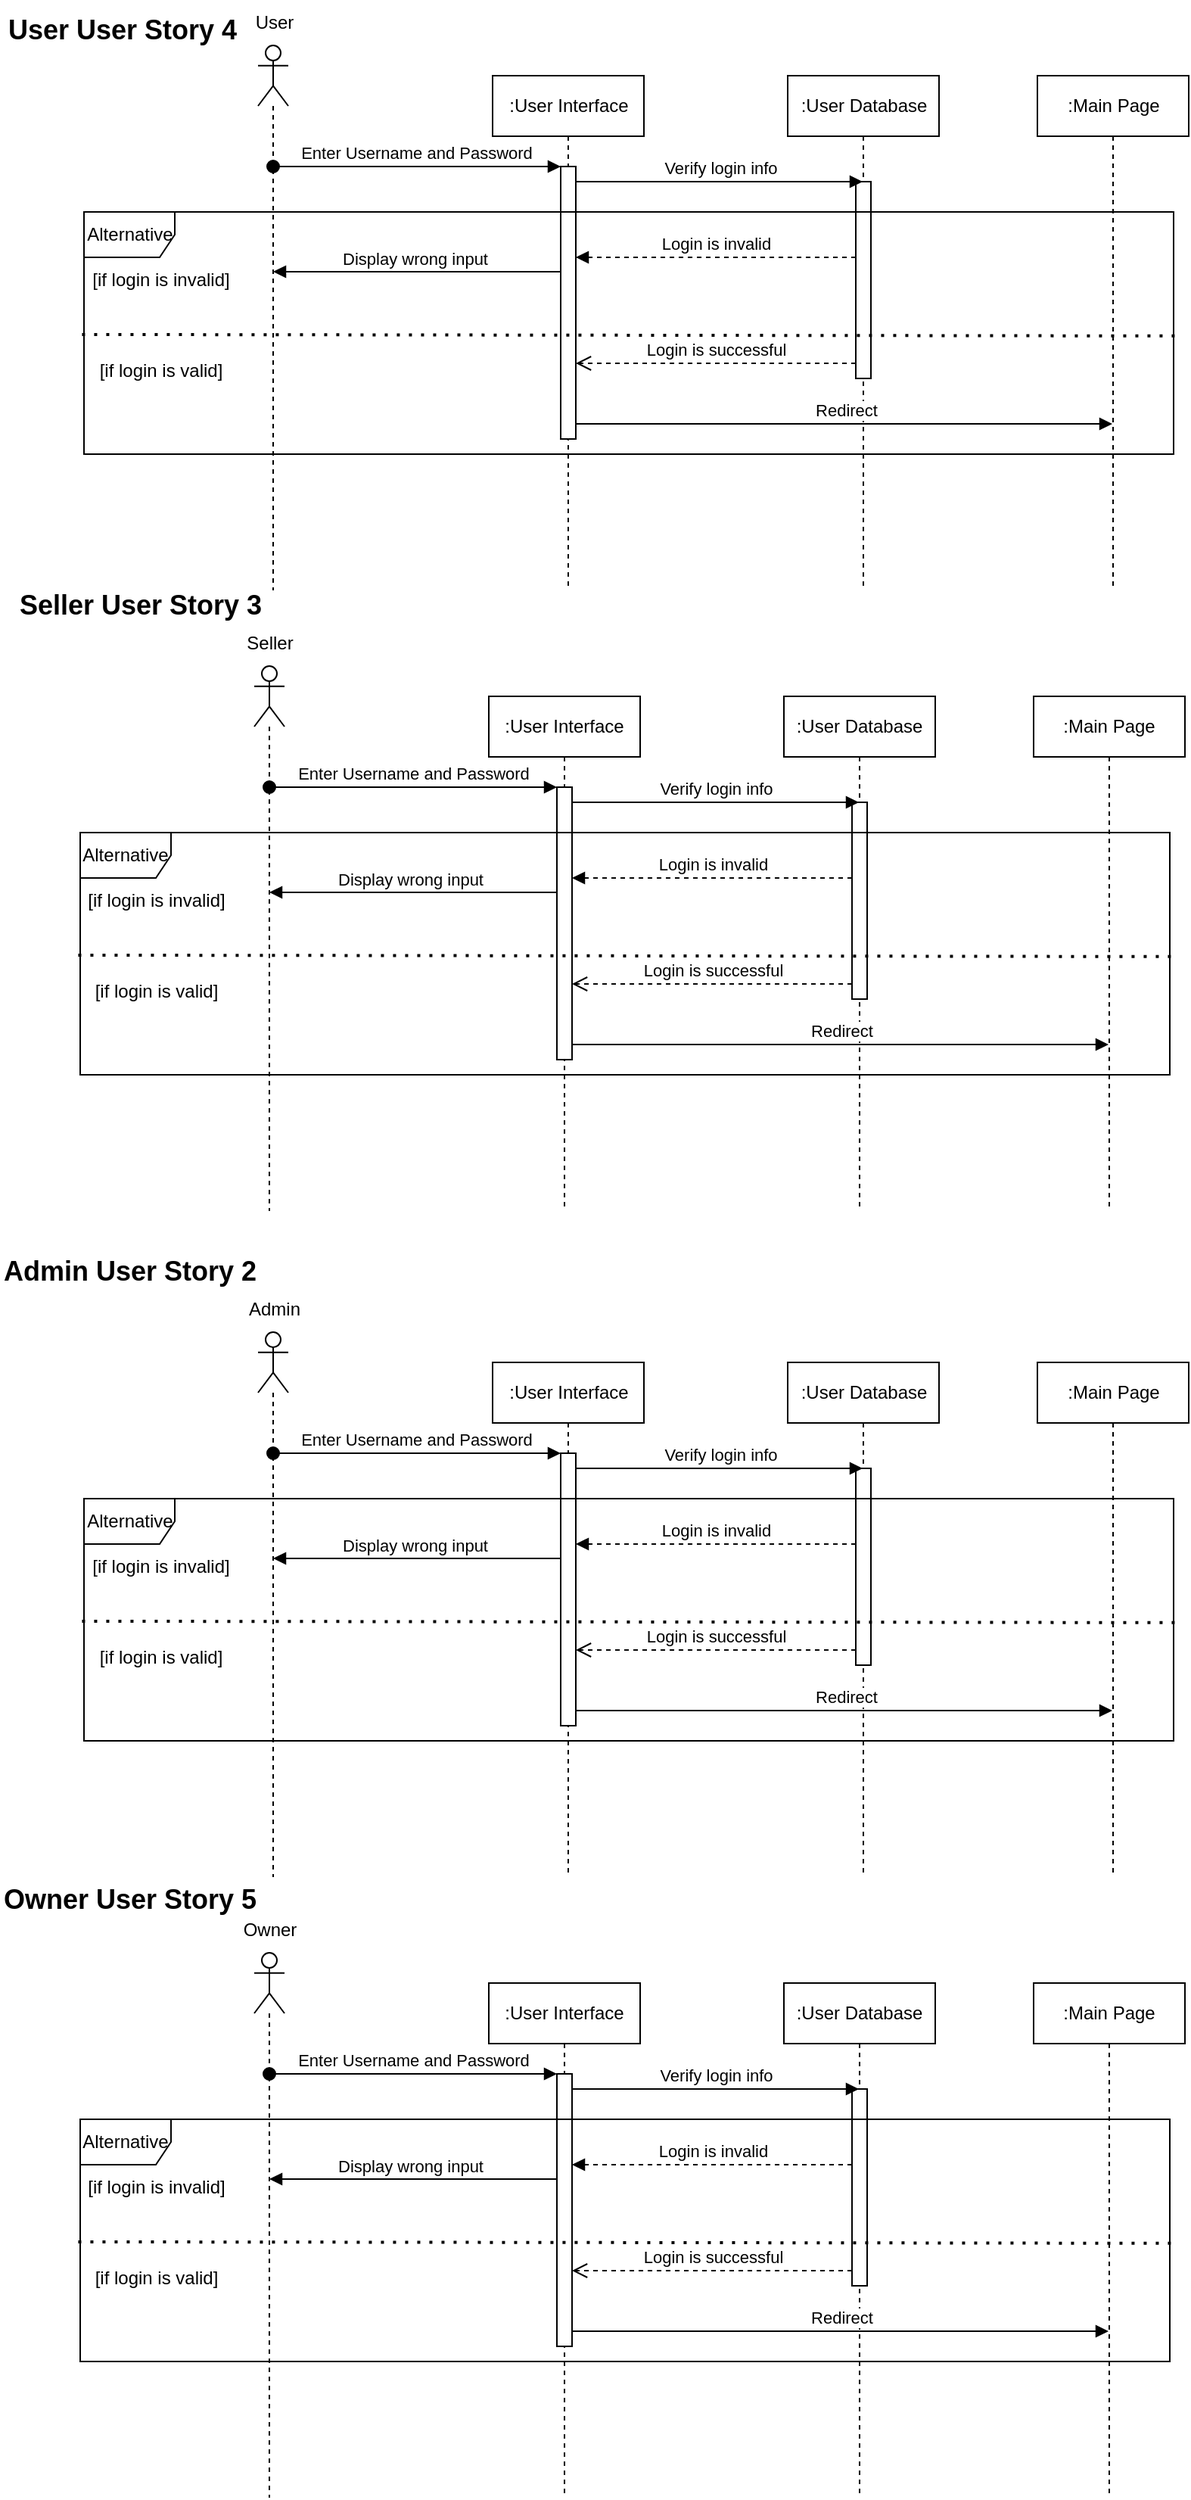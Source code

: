 <mxfile version="21.0.2" type="github">
  <diagram name="Page-1" id="2YBvvXClWsGukQMizWep">
    <mxGraphModel dx="1136" dy="652" grid="1" gridSize="10" guides="1" tooltips="1" connect="1" arrows="1" fold="1" page="1" pageScale="1" pageWidth="850" pageHeight="1100" math="0" shadow="0">
      <root>
        <mxCell id="0" />
        <mxCell id="1" parent="0" />
        <mxCell id="aM9ryv3xv72pqoxQDRHE-1" value=":User Interface" style="shape=umlLifeline;perimeter=lifelinePerimeter;whiteSpace=wrap;html=1;container=0;dropTarget=0;collapsible=0;recursiveResize=0;outlineConnect=0;portConstraint=eastwest;newEdgeStyle={&quot;edgeStyle&quot;:&quot;elbowEdgeStyle&quot;,&quot;elbow&quot;:&quot;vertical&quot;,&quot;curved&quot;:0,&quot;rounded&quot;:0};" parent="1" vertex="1">
          <mxGeometry x="327.5" y="60" width="100" height="340" as="geometry" />
        </mxCell>
        <mxCell id="aM9ryv3xv72pqoxQDRHE-2" value="" style="html=1;points=[];perimeter=orthogonalPerimeter;outlineConnect=0;targetShapes=umlLifeline;portConstraint=eastwest;newEdgeStyle={&quot;edgeStyle&quot;:&quot;elbowEdgeStyle&quot;,&quot;elbow&quot;:&quot;vertical&quot;,&quot;curved&quot;:0,&quot;rounded&quot;:0};" parent="aM9ryv3xv72pqoxQDRHE-1" vertex="1">
          <mxGeometry x="45" y="60" width="10" height="180" as="geometry" />
        </mxCell>
        <mxCell id="VvCsHCjQtZUlFlCIOVkj-2" value=":User Database" style="shape=umlLifeline;perimeter=lifelinePerimeter;whiteSpace=wrap;html=1;container=0;dropTarget=0;collapsible=0;recursiveResize=0;outlineConnect=0;portConstraint=eastwest;newEdgeStyle={&quot;edgeStyle&quot;:&quot;elbowEdgeStyle&quot;,&quot;elbow&quot;:&quot;vertical&quot;,&quot;curved&quot;:0,&quot;rounded&quot;:0};" parent="1" vertex="1">
          <mxGeometry x="522.5" y="60" width="100" height="340" as="geometry" />
        </mxCell>
        <mxCell id="VvCsHCjQtZUlFlCIOVkj-3" value="" style="html=1;points=[];perimeter=orthogonalPerimeter;outlineConnect=0;targetShapes=umlLifeline;portConstraint=eastwest;newEdgeStyle={&quot;edgeStyle&quot;:&quot;elbowEdgeStyle&quot;,&quot;elbow&quot;:&quot;vertical&quot;,&quot;curved&quot;:0,&quot;rounded&quot;:0};" parent="VvCsHCjQtZUlFlCIOVkj-2" vertex="1">
          <mxGeometry x="45" y="70" width="10" height="130" as="geometry" />
        </mxCell>
        <mxCell id="L-6nkBYMSGfRjQ7cj9Ye-2" value="" style="shape=umlLifeline;perimeter=lifelinePerimeter;whiteSpace=wrap;html=1;container=1;dropTarget=0;collapsible=0;recursiveResize=0;outlineConnect=0;portConstraint=eastwest;newEdgeStyle={&quot;edgeStyle&quot;:&quot;elbowEdgeStyle&quot;,&quot;elbow&quot;:&quot;vertical&quot;,&quot;curved&quot;:0,&quot;rounded&quot;:0};participant=umlActor;" parent="1" vertex="1">
          <mxGeometry x="172.5" y="40" width="20" height="360" as="geometry" />
        </mxCell>
        <mxCell id="aM9ryv3xv72pqoxQDRHE-3" value="Enter Username and Password" style="html=1;verticalAlign=bottom;startArrow=oval;endArrow=block;startSize=8;edgeStyle=elbowEdgeStyle;elbow=vertical;curved=0;rounded=0;" parent="1" source="L-6nkBYMSGfRjQ7cj9Ye-2" target="aM9ryv3xv72pqoxQDRHE-2" edge="1">
          <mxGeometry x="-0.003" relative="1" as="geometry">
            <mxPoint x="272.5" y="120" as="sourcePoint" />
            <Array as="points">
              <mxPoint x="317.5" y="120" />
              <mxPoint x="257.5" y="150" />
              <mxPoint x="277.5" y="190" />
            </Array>
            <mxPoint as="offset" />
          </mxGeometry>
        </mxCell>
        <mxCell id="L-6nkBYMSGfRjQ7cj9Ye-3" value="User" style="text;html=1;align=center;verticalAlign=middle;resizable=0;points=[];autosize=1;strokeColor=none;fillColor=none;" parent="1" vertex="1">
          <mxGeometry x="157.5" y="10" width="50" height="30" as="geometry" />
        </mxCell>
        <mxCell id="L-6nkBYMSGfRjQ7cj9Ye-6" value="Login is successful" style="html=1;verticalAlign=bottom;endArrow=open;dashed=1;endSize=8;edgeStyle=elbowEdgeStyle;elbow=vertical;curved=0;rounded=0;" parent="1" source="VvCsHCjQtZUlFlCIOVkj-3" target="aM9ryv3xv72pqoxQDRHE-2" edge="1">
          <mxGeometry relative="1" as="geometry">
            <mxPoint x="337.5" y="280" as="sourcePoint" />
            <mxPoint x="377.5" y="270" as="targetPoint" />
            <Array as="points">
              <mxPoint x="537.5" y="250" />
              <mxPoint x="447.5" y="250" />
              <mxPoint x="457.5" y="240" />
              <mxPoint x="547.5" y="290" />
              <mxPoint x="427.5" y="270" />
              <mxPoint x="417.5" y="340" />
              <mxPoint x="507.5" y="270" />
              <mxPoint x="477.5" y="290" />
              <mxPoint x="337.5" y="280" />
              <mxPoint x="287.5" y="310" />
              <mxPoint x="247.5" y="230" />
            </Array>
          </mxGeometry>
        </mxCell>
        <mxCell id="L-6nkBYMSGfRjQ7cj9Ye-7" value="Verify login info" style="html=1;verticalAlign=bottom;endArrow=block;edgeStyle=elbowEdgeStyle;elbow=vertical;curved=0;rounded=0;" parent="1" target="VvCsHCjQtZUlFlCIOVkj-2" edge="1">
          <mxGeometry x="0.003" width="80" relative="1" as="geometry">
            <mxPoint x="382.5" y="130" as="sourcePoint" />
            <mxPoint x="747.5" y="160" as="targetPoint" />
            <Array as="points">
              <mxPoint x="457.5" y="130" />
              <mxPoint x="747.5" y="160" />
            </Array>
            <mxPoint as="offset" />
          </mxGeometry>
        </mxCell>
        <mxCell id="emsn3oV2bZySs_xIc8M6-3" value="Login is invalid" style="html=1;verticalAlign=bottom;endArrow=block;edgeStyle=elbowEdgeStyle;elbow=vertical;curved=0;rounded=0;dashed=1;" parent="1" source="VvCsHCjQtZUlFlCIOVkj-3" target="aM9ryv3xv72pqoxQDRHE-2" edge="1">
          <mxGeometry relative="1" as="geometry">
            <mxPoint x="752.5" y="160" as="sourcePoint" />
            <Array as="points">
              <mxPoint x="517.5" y="180" />
              <mxPoint x="497.5" y="210" />
              <mxPoint x="522.5" y="160" />
            </Array>
            <mxPoint x="377.5" y="180" as="targetPoint" />
          </mxGeometry>
        </mxCell>
        <mxCell id="emsn3oV2bZySs_xIc8M6-4" value="Display wrong input" style="html=1;verticalAlign=bottom;endArrow=block;edgeStyle=elbowEdgeStyle;elbow=vertical;curved=0;rounded=0;" parent="1" source="aM9ryv3xv72pqoxQDRHE-2" target="L-6nkBYMSGfRjQ7cj9Ye-2" edge="1">
          <mxGeometry x="0.023" relative="1" as="geometry">
            <mxPoint x="317.5" y="190" as="sourcePoint" />
            <Array as="points">
              <mxPoint x="327.5" y="189.5" />
              <mxPoint x="307.5" y="219.5" />
              <mxPoint x="332.5" y="169.5" />
            </Array>
            <mxPoint x="182.5" y="190" as="targetPoint" />
            <mxPoint as="offset" />
          </mxGeometry>
        </mxCell>
        <mxCell id="emsn3oV2bZySs_xIc8M6-9" value=":Main Page" style="shape=umlLifeline;perimeter=lifelinePerimeter;whiteSpace=wrap;html=1;container=0;dropTarget=0;collapsible=0;recursiveResize=0;outlineConnect=0;portConstraint=eastwest;newEdgeStyle={&quot;edgeStyle&quot;:&quot;elbowEdgeStyle&quot;,&quot;elbow&quot;:&quot;vertical&quot;,&quot;curved&quot;:0,&quot;rounded&quot;:0};" parent="1" vertex="1">
          <mxGeometry x="687.5" y="60" width="100" height="340" as="geometry" />
        </mxCell>
        <mxCell id="emsn3oV2bZySs_xIc8M6-11" value="Redirect" style="html=1;verticalAlign=bottom;endArrow=block;edgeStyle=elbowEdgeStyle;elbow=vertical;curved=0;rounded=0;" parent="1" source="aM9ryv3xv72pqoxQDRHE-2" target="emsn3oV2bZySs_xIc8M6-9" edge="1">
          <mxGeometry x="0.003" width="80" relative="1" as="geometry">
            <mxPoint x="397.5" y="340" as="sourcePoint" />
            <mxPoint x="597.5" y="330" as="targetPoint" />
            <Array as="points">
              <mxPoint x="637.5" y="290" />
              <mxPoint x="587.5" y="280" />
              <mxPoint x="637.5" y="340" />
              <mxPoint x="487.5" y="360" />
              <mxPoint x="437.5" y="330" />
              <mxPoint x="482.5" y="330" />
              <mxPoint x="772.5" y="360" />
            </Array>
            <mxPoint as="offset" />
          </mxGeometry>
        </mxCell>
        <mxCell id="xOqMuKu1VOGz50hnksUi-1" value="Alternative" style="shape=umlFrame;whiteSpace=wrap;html=1;pointerEvents=0;" parent="1" vertex="1">
          <mxGeometry x="57.5" y="150" width="720" height="160" as="geometry" />
        </mxCell>
        <mxCell id="xOqMuKu1VOGz50hnksUi-4" value="[if login is invalid]" style="text;html=1;align=center;verticalAlign=middle;resizable=0;points=[];autosize=1;strokeColor=none;fillColor=none;" parent="1" vertex="1">
          <mxGeometry x="52.5" y="180" width="110" height="30" as="geometry" />
        </mxCell>
        <mxCell id="xOqMuKu1VOGz50hnksUi-6" value="" style="endArrow=none;dashed=1;html=1;dashPattern=1 3;strokeWidth=2;rounded=0;entryX=-0.002;entryY=0.506;entryDx=0;entryDy=0;entryPerimeter=0;exitX=1.001;exitY=0.512;exitDx=0;exitDy=0;exitPerimeter=0;" parent="1" source="xOqMuKu1VOGz50hnksUi-1" target="xOqMuKu1VOGz50hnksUi-1" edge="1">
          <mxGeometry width="50" height="50" relative="1" as="geometry">
            <mxPoint x="527.5" y="310" as="sourcePoint" />
            <mxPoint x="577.5" y="260" as="targetPoint" />
            <Array as="points" />
          </mxGeometry>
        </mxCell>
        <mxCell id="xOqMuKu1VOGz50hnksUi-9" value="[if login is valid]" style="text;html=1;align=center;verticalAlign=middle;resizable=0;points=[];autosize=1;strokeColor=none;fillColor=none;" parent="1" vertex="1">
          <mxGeometry x="57.5" y="240" width="100" height="30" as="geometry" />
        </mxCell>
        <mxCell id="xOqMuKu1VOGz50hnksUi-10" value=":User Interface" style="shape=umlLifeline;perimeter=lifelinePerimeter;whiteSpace=wrap;html=1;container=0;dropTarget=0;collapsible=0;recursiveResize=0;outlineConnect=0;portConstraint=eastwest;newEdgeStyle={&quot;edgeStyle&quot;:&quot;elbowEdgeStyle&quot;,&quot;elbow&quot;:&quot;vertical&quot;,&quot;curved&quot;:0,&quot;rounded&quot;:0};" parent="1" vertex="1">
          <mxGeometry x="325" y="470" width="100" height="340" as="geometry" />
        </mxCell>
        <mxCell id="xOqMuKu1VOGz50hnksUi-11" value="" style="html=1;points=[];perimeter=orthogonalPerimeter;outlineConnect=0;targetShapes=umlLifeline;portConstraint=eastwest;newEdgeStyle={&quot;edgeStyle&quot;:&quot;elbowEdgeStyle&quot;,&quot;elbow&quot;:&quot;vertical&quot;,&quot;curved&quot;:0,&quot;rounded&quot;:0};" parent="xOqMuKu1VOGz50hnksUi-10" vertex="1">
          <mxGeometry x="45" y="60" width="10" height="180" as="geometry" />
        </mxCell>
        <mxCell id="xOqMuKu1VOGz50hnksUi-12" value=":User Database" style="shape=umlLifeline;perimeter=lifelinePerimeter;whiteSpace=wrap;html=1;container=0;dropTarget=0;collapsible=0;recursiveResize=0;outlineConnect=0;portConstraint=eastwest;newEdgeStyle={&quot;edgeStyle&quot;:&quot;elbowEdgeStyle&quot;,&quot;elbow&quot;:&quot;vertical&quot;,&quot;curved&quot;:0,&quot;rounded&quot;:0};" parent="1" vertex="1">
          <mxGeometry x="520" y="470" width="100" height="340" as="geometry" />
        </mxCell>
        <mxCell id="xOqMuKu1VOGz50hnksUi-13" value="" style="html=1;points=[];perimeter=orthogonalPerimeter;outlineConnect=0;targetShapes=umlLifeline;portConstraint=eastwest;newEdgeStyle={&quot;edgeStyle&quot;:&quot;elbowEdgeStyle&quot;,&quot;elbow&quot;:&quot;vertical&quot;,&quot;curved&quot;:0,&quot;rounded&quot;:0};" parent="xOqMuKu1VOGz50hnksUi-12" vertex="1">
          <mxGeometry x="45" y="70" width="10" height="130" as="geometry" />
        </mxCell>
        <mxCell id="xOqMuKu1VOGz50hnksUi-14" value="" style="shape=umlLifeline;perimeter=lifelinePerimeter;whiteSpace=wrap;html=1;container=1;dropTarget=0;collapsible=0;recursiveResize=0;outlineConnect=0;portConstraint=eastwest;newEdgeStyle={&quot;edgeStyle&quot;:&quot;elbowEdgeStyle&quot;,&quot;elbow&quot;:&quot;vertical&quot;,&quot;curved&quot;:0,&quot;rounded&quot;:0};participant=umlActor;" parent="1" vertex="1">
          <mxGeometry x="170" y="450" width="20" height="360" as="geometry" />
        </mxCell>
        <mxCell id="xOqMuKu1VOGz50hnksUi-15" value="Enter Username and Password" style="html=1;verticalAlign=bottom;startArrow=oval;endArrow=block;startSize=8;edgeStyle=elbowEdgeStyle;elbow=vertical;curved=0;rounded=0;" parent="1" source="xOqMuKu1VOGz50hnksUi-14" target="xOqMuKu1VOGz50hnksUi-11" edge="1">
          <mxGeometry x="-0.003" relative="1" as="geometry">
            <mxPoint x="270" y="530" as="sourcePoint" />
            <Array as="points">
              <mxPoint x="315" y="530" />
              <mxPoint x="255" y="560" />
              <mxPoint x="275" y="600" />
            </Array>
            <mxPoint as="offset" />
          </mxGeometry>
        </mxCell>
        <mxCell id="xOqMuKu1VOGz50hnksUi-16" value="Seller" style="text;html=1;align=center;verticalAlign=middle;resizable=0;points=[];autosize=1;strokeColor=none;fillColor=none;" parent="1" vertex="1">
          <mxGeometry x="155" y="420" width="50" height="30" as="geometry" />
        </mxCell>
        <mxCell id="xOqMuKu1VOGz50hnksUi-17" value="Login is successful" style="html=1;verticalAlign=bottom;endArrow=open;dashed=1;endSize=8;edgeStyle=elbowEdgeStyle;elbow=vertical;curved=0;rounded=0;" parent="1" source="xOqMuKu1VOGz50hnksUi-13" target="xOqMuKu1VOGz50hnksUi-11" edge="1">
          <mxGeometry relative="1" as="geometry">
            <mxPoint x="335" y="690" as="sourcePoint" />
            <mxPoint x="375" y="680" as="targetPoint" />
            <Array as="points">
              <mxPoint x="535" y="660" />
              <mxPoint x="445" y="660" />
              <mxPoint x="455" y="650" />
              <mxPoint x="545" y="700" />
              <mxPoint x="425" y="680" />
              <mxPoint x="415" y="750" />
              <mxPoint x="505" y="680" />
              <mxPoint x="475" y="700" />
              <mxPoint x="335" y="690" />
              <mxPoint x="285" y="720" />
              <mxPoint x="245" y="640" />
            </Array>
          </mxGeometry>
        </mxCell>
        <mxCell id="xOqMuKu1VOGz50hnksUi-18" value="Verify login info" style="html=1;verticalAlign=bottom;endArrow=block;edgeStyle=elbowEdgeStyle;elbow=vertical;curved=0;rounded=0;" parent="1" target="xOqMuKu1VOGz50hnksUi-12" edge="1">
          <mxGeometry x="0.003" width="80" relative="1" as="geometry">
            <mxPoint x="380" y="540" as="sourcePoint" />
            <mxPoint x="745" y="570" as="targetPoint" />
            <Array as="points">
              <mxPoint x="455" y="540" />
              <mxPoint x="745" y="570" />
            </Array>
            <mxPoint as="offset" />
          </mxGeometry>
        </mxCell>
        <mxCell id="xOqMuKu1VOGz50hnksUi-19" value="Login is invalid" style="html=1;verticalAlign=bottom;endArrow=block;edgeStyle=elbowEdgeStyle;elbow=vertical;curved=0;rounded=0;dashed=1;" parent="1" source="xOqMuKu1VOGz50hnksUi-13" target="xOqMuKu1VOGz50hnksUi-11" edge="1">
          <mxGeometry relative="1" as="geometry">
            <mxPoint x="750" y="570" as="sourcePoint" />
            <Array as="points">
              <mxPoint x="515" y="590" />
              <mxPoint x="495" y="620" />
              <mxPoint x="520" y="570" />
            </Array>
            <mxPoint x="375" y="590" as="targetPoint" />
          </mxGeometry>
        </mxCell>
        <mxCell id="xOqMuKu1VOGz50hnksUi-20" value="Display wrong input" style="html=1;verticalAlign=bottom;endArrow=block;edgeStyle=elbowEdgeStyle;elbow=vertical;curved=0;rounded=0;" parent="1" source="xOqMuKu1VOGz50hnksUi-11" target="xOqMuKu1VOGz50hnksUi-14" edge="1">
          <mxGeometry x="0.023" relative="1" as="geometry">
            <mxPoint x="315" y="600" as="sourcePoint" />
            <Array as="points">
              <mxPoint x="325" y="599.5" />
              <mxPoint x="305" y="629.5" />
              <mxPoint x="330" y="579.5" />
            </Array>
            <mxPoint x="180" y="600" as="targetPoint" />
            <mxPoint as="offset" />
          </mxGeometry>
        </mxCell>
        <mxCell id="xOqMuKu1VOGz50hnksUi-21" value=":Main Page" style="shape=umlLifeline;perimeter=lifelinePerimeter;whiteSpace=wrap;html=1;container=0;dropTarget=0;collapsible=0;recursiveResize=0;outlineConnect=0;portConstraint=eastwest;newEdgeStyle={&quot;edgeStyle&quot;:&quot;elbowEdgeStyle&quot;,&quot;elbow&quot;:&quot;vertical&quot;,&quot;curved&quot;:0,&quot;rounded&quot;:0};" parent="1" vertex="1">
          <mxGeometry x="685" y="470" width="100" height="340" as="geometry" />
        </mxCell>
        <mxCell id="xOqMuKu1VOGz50hnksUi-22" value="Redirect" style="html=1;verticalAlign=bottom;endArrow=block;edgeStyle=elbowEdgeStyle;elbow=vertical;curved=0;rounded=0;" parent="1" source="xOqMuKu1VOGz50hnksUi-11" target="xOqMuKu1VOGz50hnksUi-21" edge="1">
          <mxGeometry x="0.003" width="80" relative="1" as="geometry">
            <mxPoint x="395" y="750" as="sourcePoint" />
            <mxPoint x="595" y="740" as="targetPoint" />
            <Array as="points">
              <mxPoint x="635" y="700" />
              <mxPoint x="585" y="690" />
              <mxPoint x="635" y="750" />
              <mxPoint x="485" y="770" />
              <mxPoint x="435" y="740" />
              <mxPoint x="480" y="740" />
              <mxPoint x="770" y="770" />
            </Array>
            <mxPoint as="offset" />
          </mxGeometry>
        </mxCell>
        <mxCell id="xOqMuKu1VOGz50hnksUi-23" value="Alternative" style="shape=umlFrame;whiteSpace=wrap;html=1;pointerEvents=0;" parent="1" vertex="1">
          <mxGeometry x="55" y="560" width="720" height="160" as="geometry" />
        </mxCell>
        <mxCell id="xOqMuKu1VOGz50hnksUi-24" value="[if login is invalid]" style="text;html=1;align=center;verticalAlign=middle;resizable=0;points=[];autosize=1;strokeColor=none;fillColor=none;" parent="1" vertex="1">
          <mxGeometry x="50" y="590" width="110" height="30" as="geometry" />
        </mxCell>
        <mxCell id="xOqMuKu1VOGz50hnksUi-25" value="" style="endArrow=none;dashed=1;html=1;dashPattern=1 3;strokeWidth=2;rounded=0;entryX=-0.002;entryY=0.506;entryDx=0;entryDy=0;entryPerimeter=0;exitX=1.001;exitY=0.512;exitDx=0;exitDy=0;exitPerimeter=0;" parent="1" source="xOqMuKu1VOGz50hnksUi-23" target="xOqMuKu1VOGz50hnksUi-23" edge="1">
          <mxGeometry width="50" height="50" relative="1" as="geometry">
            <mxPoint x="525" y="720" as="sourcePoint" />
            <mxPoint x="575" y="670" as="targetPoint" />
            <Array as="points" />
          </mxGeometry>
        </mxCell>
        <mxCell id="xOqMuKu1VOGz50hnksUi-26" value="[if login is valid]" style="text;html=1;align=center;verticalAlign=middle;resizable=0;points=[];autosize=1;strokeColor=none;fillColor=none;" parent="1" vertex="1">
          <mxGeometry x="55" y="650" width="100" height="30" as="geometry" />
        </mxCell>
        <mxCell id="xOqMuKu1VOGz50hnksUi-44" value=":User Interface" style="shape=umlLifeline;perimeter=lifelinePerimeter;whiteSpace=wrap;html=1;container=0;dropTarget=0;collapsible=0;recursiveResize=0;outlineConnect=0;portConstraint=eastwest;newEdgeStyle={&quot;edgeStyle&quot;:&quot;elbowEdgeStyle&quot;,&quot;elbow&quot;:&quot;vertical&quot;,&quot;curved&quot;:0,&quot;rounded&quot;:0};" parent="1" vertex="1">
          <mxGeometry x="327.5" y="910" width="100" height="340" as="geometry" />
        </mxCell>
        <mxCell id="xOqMuKu1VOGz50hnksUi-45" value="" style="html=1;points=[];perimeter=orthogonalPerimeter;outlineConnect=0;targetShapes=umlLifeline;portConstraint=eastwest;newEdgeStyle={&quot;edgeStyle&quot;:&quot;elbowEdgeStyle&quot;,&quot;elbow&quot;:&quot;vertical&quot;,&quot;curved&quot;:0,&quot;rounded&quot;:0};" parent="xOqMuKu1VOGz50hnksUi-44" vertex="1">
          <mxGeometry x="45" y="60" width="10" height="180" as="geometry" />
        </mxCell>
        <mxCell id="xOqMuKu1VOGz50hnksUi-46" value=":User Database" style="shape=umlLifeline;perimeter=lifelinePerimeter;whiteSpace=wrap;html=1;container=0;dropTarget=0;collapsible=0;recursiveResize=0;outlineConnect=0;portConstraint=eastwest;newEdgeStyle={&quot;edgeStyle&quot;:&quot;elbowEdgeStyle&quot;,&quot;elbow&quot;:&quot;vertical&quot;,&quot;curved&quot;:0,&quot;rounded&quot;:0};" parent="1" vertex="1">
          <mxGeometry x="522.5" y="910" width="100" height="340" as="geometry" />
        </mxCell>
        <mxCell id="xOqMuKu1VOGz50hnksUi-47" value="" style="html=1;points=[];perimeter=orthogonalPerimeter;outlineConnect=0;targetShapes=umlLifeline;portConstraint=eastwest;newEdgeStyle={&quot;edgeStyle&quot;:&quot;elbowEdgeStyle&quot;,&quot;elbow&quot;:&quot;vertical&quot;,&quot;curved&quot;:0,&quot;rounded&quot;:0};" parent="xOqMuKu1VOGz50hnksUi-46" vertex="1">
          <mxGeometry x="45" y="70" width="10" height="130" as="geometry" />
        </mxCell>
        <mxCell id="xOqMuKu1VOGz50hnksUi-48" value="" style="shape=umlLifeline;perimeter=lifelinePerimeter;whiteSpace=wrap;html=1;container=1;dropTarget=0;collapsible=0;recursiveResize=0;outlineConnect=0;portConstraint=eastwest;newEdgeStyle={&quot;edgeStyle&quot;:&quot;elbowEdgeStyle&quot;,&quot;elbow&quot;:&quot;vertical&quot;,&quot;curved&quot;:0,&quot;rounded&quot;:0};participant=umlActor;" parent="1" vertex="1">
          <mxGeometry x="172.5" y="890" width="20" height="360" as="geometry" />
        </mxCell>
        <mxCell id="xOqMuKu1VOGz50hnksUi-49" value="Enter Username and Password" style="html=1;verticalAlign=bottom;startArrow=oval;endArrow=block;startSize=8;edgeStyle=elbowEdgeStyle;elbow=vertical;curved=0;rounded=0;" parent="1" source="xOqMuKu1VOGz50hnksUi-48" target="xOqMuKu1VOGz50hnksUi-45" edge="1">
          <mxGeometry x="-0.003" relative="1" as="geometry">
            <mxPoint x="272.5" y="970" as="sourcePoint" />
            <Array as="points">
              <mxPoint x="317.5" y="970" />
              <mxPoint x="257.5" y="1000" />
              <mxPoint x="277.5" y="1040" />
            </Array>
            <mxPoint as="offset" />
          </mxGeometry>
        </mxCell>
        <mxCell id="xOqMuKu1VOGz50hnksUi-50" value="Admin" style="text;html=1;align=center;verticalAlign=middle;resizable=0;points=[];autosize=1;strokeColor=none;fillColor=none;" parent="1" vertex="1">
          <mxGeometry x="152.5" y="860" width="60" height="30" as="geometry" />
        </mxCell>
        <mxCell id="xOqMuKu1VOGz50hnksUi-51" value="Login is successful" style="html=1;verticalAlign=bottom;endArrow=open;dashed=1;endSize=8;edgeStyle=elbowEdgeStyle;elbow=vertical;curved=0;rounded=0;" parent="1" source="xOqMuKu1VOGz50hnksUi-47" target="xOqMuKu1VOGz50hnksUi-45" edge="1">
          <mxGeometry relative="1" as="geometry">
            <mxPoint x="337.5" y="1130" as="sourcePoint" />
            <mxPoint x="377.5" y="1120" as="targetPoint" />
            <Array as="points">
              <mxPoint x="537.5" y="1100" />
              <mxPoint x="447.5" y="1100" />
              <mxPoint x="457.5" y="1090" />
              <mxPoint x="547.5" y="1140" />
              <mxPoint x="427.5" y="1120" />
              <mxPoint x="417.5" y="1190" />
              <mxPoint x="507.5" y="1120" />
              <mxPoint x="477.5" y="1140" />
              <mxPoint x="337.5" y="1130" />
              <mxPoint x="287.5" y="1160" />
              <mxPoint x="247.5" y="1080" />
            </Array>
          </mxGeometry>
        </mxCell>
        <mxCell id="xOqMuKu1VOGz50hnksUi-52" value="Verify login info" style="html=1;verticalAlign=bottom;endArrow=block;edgeStyle=elbowEdgeStyle;elbow=vertical;curved=0;rounded=0;" parent="1" target="xOqMuKu1VOGz50hnksUi-46" edge="1">
          <mxGeometry x="0.003" width="80" relative="1" as="geometry">
            <mxPoint x="382.5" y="980" as="sourcePoint" />
            <mxPoint x="747.5" y="1010" as="targetPoint" />
            <Array as="points">
              <mxPoint x="457.5" y="980" />
              <mxPoint x="747.5" y="1010" />
            </Array>
            <mxPoint as="offset" />
          </mxGeometry>
        </mxCell>
        <mxCell id="xOqMuKu1VOGz50hnksUi-53" value="Login is invalid" style="html=1;verticalAlign=bottom;endArrow=block;edgeStyle=elbowEdgeStyle;elbow=vertical;curved=0;rounded=0;dashed=1;" parent="1" source="xOqMuKu1VOGz50hnksUi-47" target="xOqMuKu1VOGz50hnksUi-45" edge="1">
          <mxGeometry relative="1" as="geometry">
            <mxPoint x="752.5" y="1010" as="sourcePoint" />
            <Array as="points">
              <mxPoint x="517.5" y="1030" />
              <mxPoint x="497.5" y="1060" />
              <mxPoint x="522.5" y="1010" />
            </Array>
            <mxPoint x="377.5" y="1030" as="targetPoint" />
          </mxGeometry>
        </mxCell>
        <mxCell id="xOqMuKu1VOGz50hnksUi-54" value="Display wrong input" style="html=1;verticalAlign=bottom;endArrow=block;edgeStyle=elbowEdgeStyle;elbow=vertical;curved=0;rounded=0;" parent="1" source="xOqMuKu1VOGz50hnksUi-45" target="xOqMuKu1VOGz50hnksUi-48" edge="1">
          <mxGeometry x="0.023" relative="1" as="geometry">
            <mxPoint x="317.5" y="1040" as="sourcePoint" />
            <Array as="points">
              <mxPoint x="327.5" y="1039.5" />
              <mxPoint x="307.5" y="1069.5" />
              <mxPoint x="332.5" y="1019.5" />
            </Array>
            <mxPoint x="182.5" y="1040" as="targetPoint" />
            <mxPoint as="offset" />
          </mxGeometry>
        </mxCell>
        <mxCell id="xOqMuKu1VOGz50hnksUi-55" value=":Main Page" style="shape=umlLifeline;perimeter=lifelinePerimeter;whiteSpace=wrap;html=1;container=0;dropTarget=0;collapsible=0;recursiveResize=0;outlineConnect=0;portConstraint=eastwest;newEdgeStyle={&quot;edgeStyle&quot;:&quot;elbowEdgeStyle&quot;,&quot;elbow&quot;:&quot;vertical&quot;,&quot;curved&quot;:0,&quot;rounded&quot;:0};" parent="1" vertex="1">
          <mxGeometry x="687.5" y="910" width="100" height="340" as="geometry" />
        </mxCell>
        <mxCell id="xOqMuKu1VOGz50hnksUi-56" value="Redirect" style="html=1;verticalAlign=bottom;endArrow=block;edgeStyle=elbowEdgeStyle;elbow=vertical;curved=0;rounded=0;" parent="1" source="xOqMuKu1VOGz50hnksUi-45" target="xOqMuKu1VOGz50hnksUi-55" edge="1">
          <mxGeometry x="0.003" width="80" relative="1" as="geometry">
            <mxPoint x="397.5" y="1190" as="sourcePoint" />
            <mxPoint x="597.5" y="1180" as="targetPoint" />
            <Array as="points">
              <mxPoint x="637.5" y="1140" />
              <mxPoint x="587.5" y="1130" />
              <mxPoint x="637.5" y="1190" />
              <mxPoint x="487.5" y="1210" />
              <mxPoint x="437.5" y="1180" />
              <mxPoint x="482.5" y="1180" />
              <mxPoint x="772.5" y="1210" />
            </Array>
            <mxPoint as="offset" />
          </mxGeometry>
        </mxCell>
        <mxCell id="xOqMuKu1VOGz50hnksUi-57" value="Alternative" style="shape=umlFrame;whiteSpace=wrap;html=1;pointerEvents=0;" parent="1" vertex="1">
          <mxGeometry x="57.5" y="1000" width="720" height="160" as="geometry" />
        </mxCell>
        <mxCell id="xOqMuKu1VOGz50hnksUi-58" value="[if login is invalid]" style="text;html=1;align=center;verticalAlign=middle;resizable=0;points=[];autosize=1;strokeColor=none;fillColor=none;" parent="1" vertex="1">
          <mxGeometry x="52.5" y="1030" width="110" height="30" as="geometry" />
        </mxCell>
        <mxCell id="xOqMuKu1VOGz50hnksUi-59" value="" style="endArrow=none;dashed=1;html=1;dashPattern=1 3;strokeWidth=2;rounded=0;entryX=-0.002;entryY=0.506;entryDx=0;entryDy=0;entryPerimeter=0;exitX=1.001;exitY=0.512;exitDx=0;exitDy=0;exitPerimeter=0;" parent="1" source="xOqMuKu1VOGz50hnksUi-57" target="xOqMuKu1VOGz50hnksUi-57" edge="1">
          <mxGeometry width="50" height="50" relative="1" as="geometry">
            <mxPoint x="527.5" y="1160" as="sourcePoint" />
            <mxPoint x="577.5" y="1110" as="targetPoint" />
            <Array as="points" />
          </mxGeometry>
        </mxCell>
        <mxCell id="xOqMuKu1VOGz50hnksUi-60" value="[if login is valid]" style="text;html=1;align=center;verticalAlign=middle;resizable=0;points=[];autosize=1;strokeColor=none;fillColor=none;" parent="1" vertex="1">
          <mxGeometry x="57.5" y="1090" width="100" height="30" as="geometry" />
        </mxCell>
        <mxCell id="xOqMuKu1VOGz50hnksUi-61" value=":User Interface" style="shape=umlLifeline;perimeter=lifelinePerimeter;whiteSpace=wrap;html=1;container=0;dropTarget=0;collapsible=0;recursiveResize=0;outlineConnect=0;portConstraint=eastwest;newEdgeStyle={&quot;edgeStyle&quot;:&quot;elbowEdgeStyle&quot;,&quot;elbow&quot;:&quot;vertical&quot;,&quot;curved&quot;:0,&quot;rounded&quot;:0};" parent="1" vertex="1">
          <mxGeometry x="325" y="1320" width="100" height="340" as="geometry" />
        </mxCell>
        <mxCell id="xOqMuKu1VOGz50hnksUi-62" value="" style="html=1;points=[];perimeter=orthogonalPerimeter;outlineConnect=0;targetShapes=umlLifeline;portConstraint=eastwest;newEdgeStyle={&quot;edgeStyle&quot;:&quot;elbowEdgeStyle&quot;,&quot;elbow&quot;:&quot;vertical&quot;,&quot;curved&quot;:0,&quot;rounded&quot;:0};" parent="xOqMuKu1VOGz50hnksUi-61" vertex="1">
          <mxGeometry x="45" y="60" width="10" height="180" as="geometry" />
        </mxCell>
        <mxCell id="xOqMuKu1VOGz50hnksUi-63" value=":User Database" style="shape=umlLifeline;perimeter=lifelinePerimeter;whiteSpace=wrap;html=1;container=0;dropTarget=0;collapsible=0;recursiveResize=0;outlineConnect=0;portConstraint=eastwest;newEdgeStyle={&quot;edgeStyle&quot;:&quot;elbowEdgeStyle&quot;,&quot;elbow&quot;:&quot;vertical&quot;,&quot;curved&quot;:0,&quot;rounded&quot;:0};" parent="1" vertex="1">
          <mxGeometry x="520" y="1320" width="100" height="340" as="geometry" />
        </mxCell>
        <mxCell id="xOqMuKu1VOGz50hnksUi-64" value="" style="html=1;points=[];perimeter=orthogonalPerimeter;outlineConnect=0;targetShapes=umlLifeline;portConstraint=eastwest;newEdgeStyle={&quot;edgeStyle&quot;:&quot;elbowEdgeStyle&quot;,&quot;elbow&quot;:&quot;vertical&quot;,&quot;curved&quot;:0,&quot;rounded&quot;:0};" parent="xOqMuKu1VOGz50hnksUi-63" vertex="1">
          <mxGeometry x="45" y="70" width="10" height="130" as="geometry" />
        </mxCell>
        <mxCell id="xOqMuKu1VOGz50hnksUi-65" value="" style="shape=umlLifeline;perimeter=lifelinePerimeter;whiteSpace=wrap;html=1;container=1;dropTarget=0;collapsible=0;recursiveResize=0;outlineConnect=0;portConstraint=eastwest;newEdgeStyle={&quot;edgeStyle&quot;:&quot;elbowEdgeStyle&quot;,&quot;elbow&quot;:&quot;vertical&quot;,&quot;curved&quot;:0,&quot;rounded&quot;:0};participant=umlActor;" parent="1" vertex="1">
          <mxGeometry x="170" y="1300" width="20" height="360" as="geometry" />
        </mxCell>
        <mxCell id="xOqMuKu1VOGz50hnksUi-66" value="Enter Username and Password" style="html=1;verticalAlign=bottom;startArrow=oval;endArrow=block;startSize=8;edgeStyle=elbowEdgeStyle;elbow=vertical;curved=0;rounded=0;" parent="1" source="xOqMuKu1VOGz50hnksUi-65" target="xOqMuKu1VOGz50hnksUi-62" edge="1">
          <mxGeometry x="-0.003" relative="1" as="geometry">
            <mxPoint x="270" y="1380" as="sourcePoint" />
            <Array as="points">
              <mxPoint x="315" y="1380" />
              <mxPoint x="255" y="1410" />
              <mxPoint x="275" y="1450" />
            </Array>
            <mxPoint as="offset" />
          </mxGeometry>
        </mxCell>
        <mxCell id="xOqMuKu1VOGz50hnksUi-67" value="Owner" style="text;html=1;align=center;verticalAlign=middle;resizable=0;points=[];autosize=1;strokeColor=none;fillColor=none;" parent="1" vertex="1">
          <mxGeometry x="150" y="1270" width="60" height="30" as="geometry" />
        </mxCell>
        <mxCell id="xOqMuKu1VOGz50hnksUi-68" value="Login is successful" style="html=1;verticalAlign=bottom;endArrow=open;dashed=1;endSize=8;edgeStyle=elbowEdgeStyle;elbow=vertical;curved=0;rounded=0;" parent="1" source="xOqMuKu1VOGz50hnksUi-64" target="xOqMuKu1VOGz50hnksUi-62" edge="1">
          <mxGeometry relative="1" as="geometry">
            <mxPoint x="335" y="1540" as="sourcePoint" />
            <mxPoint x="375" y="1530" as="targetPoint" />
            <Array as="points">
              <mxPoint x="535" y="1510" />
              <mxPoint x="445" y="1510" />
              <mxPoint x="455" y="1500" />
              <mxPoint x="545" y="1550" />
              <mxPoint x="425" y="1530" />
              <mxPoint x="415" y="1600" />
              <mxPoint x="505" y="1530" />
              <mxPoint x="475" y="1550" />
              <mxPoint x="335" y="1540" />
              <mxPoint x="285" y="1570" />
              <mxPoint x="245" y="1490" />
            </Array>
          </mxGeometry>
        </mxCell>
        <mxCell id="xOqMuKu1VOGz50hnksUi-69" value="Verify login info" style="html=1;verticalAlign=bottom;endArrow=block;edgeStyle=elbowEdgeStyle;elbow=vertical;curved=0;rounded=0;" parent="1" target="xOqMuKu1VOGz50hnksUi-63" edge="1">
          <mxGeometry x="0.003" width="80" relative="1" as="geometry">
            <mxPoint x="380" y="1390" as="sourcePoint" />
            <mxPoint x="745" y="1420" as="targetPoint" />
            <Array as="points">
              <mxPoint x="455" y="1390" />
              <mxPoint x="745" y="1420" />
            </Array>
            <mxPoint as="offset" />
          </mxGeometry>
        </mxCell>
        <mxCell id="xOqMuKu1VOGz50hnksUi-70" value="Login is invalid" style="html=1;verticalAlign=bottom;endArrow=block;edgeStyle=elbowEdgeStyle;elbow=vertical;curved=0;rounded=0;dashed=1;" parent="1" source="xOqMuKu1VOGz50hnksUi-64" target="xOqMuKu1VOGz50hnksUi-62" edge="1">
          <mxGeometry relative="1" as="geometry">
            <mxPoint x="750" y="1420" as="sourcePoint" />
            <Array as="points">
              <mxPoint x="515" y="1440" />
              <mxPoint x="495" y="1470" />
              <mxPoint x="520" y="1420" />
            </Array>
            <mxPoint x="375" y="1440" as="targetPoint" />
          </mxGeometry>
        </mxCell>
        <mxCell id="xOqMuKu1VOGz50hnksUi-71" value="Display wrong input" style="html=1;verticalAlign=bottom;endArrow=block;edgeStyle=elbowEdgeStyle;elbow=vertical;curved=0;rounded=0;" parent="1" source="xOqMuKu1VOGz50hnksUi-62" target="xOqMuKu1VOGz50hnksUi-65" edge="1">
          <mxGeometry x="0.023" relative="1" as="geometry">
            <mxPoint x="315" y="1450" as="sourcePoint" />
            <Array as="points">
              <mxPoint x="325" y="1449.5" />
              <mxPoint x="305" y="1479.5" />
              <mxPoint x="330" y="1429.5" />
            </Array>
            <mxPoint x="180" y="1450" as="targetPoint" />
            <mxPoint as="offset" />
          </mxGeometry>
        </mxCell>
        <mxCell id="xOqMuKu1VOGz50hnksUi-72" value=":Main Page" style="shape=umlLifeline;perimeter=lifelinePerimeter;whiteSpace=wrap;html=1;container=0;dropTarget=0;collapsible=0;recursiveResize=0;outlineConnect=0;portConstraint=eastwest;newEdgeStyle={&quot;edgeStyle&quot;:&quot;elbowEdgeStyle&quot;,&quot;elbow&quot;:&quot;vertical&quot;,&quot;curved&quot;:0,&quot;rounded&quot;:0};" parent="1" vertex="1">
          <mxGeometry x="685" y="1320" width="100" height="340" as="geometry" />
        </mxCell>
        <mxCell id="xOqMuKu1VOGz50hnksUi-73" value="Redirect" style="html=1;verticalAlign=bottom;endArrow=block;edgeStyle=elbowEdgeStyle;elbow=vertical;curved=0;rounded=0;" parent="1" source="xOqMuKu1VOGz50hnksUi-62" target="xOqMuKu1VOGz50hnksUi-72" edge="1">
          <mxGeometry x="0.003" width="80" relative="1" as="geometry">
            <mxPoint x="395" y="1600" as="sourcePoint" />
            <mxPoint x="595" y="1590" as="targetPoint" />
            <Array as="points">
              <mxPoint x="635" y="1550" />
              <mxPoint x="585" y="1540" />
              <mxPoint x="635" y="1600" />
              <mxPoint x="485" y="1620" />
              <mxPoint x="435" y="1590" />
              <mxPoint x="480" y="1590" />
              <mxPoint x="770" y="1620" />
            </Array>
            <mxPoint as="offset" />
          </mxGeometry>
        </mxCell>
        <mxCell id="xOqMuKu1VOGz50hnksUi-74" value="Alternative" style="shape=umlFrame;whiteSpace=wrap;html=1;pointerEvents=0;" parent="1" vertex="1">
          <mxGeometry x="55" y="1410" width="720" height="160" as="geometry" />
        </mxCell>
        <mxCell id="xOqMuKu1VOGz50hnksUi-75" value="[if login is invalid]" style="text;html=1;align=center;verticalAlign=middle;resizable=0;points=[];autosize=1;strokeColor=none;fillColor=none;" parent="1" vertex="1">
          <mxGeometry x="50" y="1440" width="110" height="30" as="geometry" />
        </mxCell>
        <mxCell id="xOqMuKu1VOGz50hnksUi-76" value="" style="endArrow=none;dashed=1;html=1;dashPattern=1 3;strokeWidth=2;rounded=0;entryX=-0.002;entryY=0.506;entryDx=0;entryDy=0;entryPerimeter=0;exitX=1.001;exitY=0.512;exitDx=0;exitDy=0;exitPerimeter=0;" parent="1" source="xOqMuKu1VOGz50hnksUi-74" target="xOqMuKu1VOGz50hnksUi-74" edge="1">
          <mxGeometry width="50" height="50" relative="1" as="geometry">
            <mxPoint x="525" y="1570" as="sourcePoint" />
            <mxPoint x="575" y="1520" as="targetPoint" />
            <Array as="points" />
          </mxGeometry>
        </mxCell>
        <mxCell id="xOqMuKu1VOGz50hnksUi-77" value="[if login is valid]" style="text;html=1;align=center;verticalAlign=middle;resizable=0;points=[];autosize=1;strokeColor=none;fillColor=none;" parent="1" vertex="1">
          <mxGeometry x="55" y="1500" width="100" height="30" as="geometry" />
        </mxCell>
        <mxCell id="VLuFqqwa91vNiy5b838s-1" value="&lt;font style=&quot;font-size: 18px;&quot;&gt;User User Story 4&lt;/font&gt;" style="text;strokeColor=none;align=center;fillColor=none;html=1;verticalAlign=middle;whiteSpace=wrap;rounded=0;fontStyle=1" vertex="1" parent="1">
          <mxGeometry x="2.5" y="20" width="160" height="20" as="geometry" />
        </mxCell>
        <mxCell id="VLuFqqwa91vNiy5b838s-2" value="&lt;font style=&quot;font-size: 18px;&quot;&gt;Seller User Story 3&lt;/font&gt;" style="text;strokeColor=none;align=center;fillColor=none;html=1;verticalAlign=middle;whiteSpace=wrap;rounded=0;fontStyle=1" vertex="1" parent="1">
          <mxGeometry x="10" y="400" width="170" height="20" as="geometry" />
        </mxCell>
        <mxCell id="VLuFqqwa91vNiy5b838s-3" value="&lt;font style=&quot;font-size: 18px;&quot;&gt;Admin User Story 2&lt;/font&gt;" style="text;strokeColor=none;align=center;fillColor=none;html=1;verticalAlign=middle;whiteSpace=wrap;rounded=0;fontStyle=1" vertex="1" parent="1">
          <mxGeometry x="2.5" y="840" width="170" height="20" as="geometry" />
        </mxCell>
        <mxCell id="VLuFqqwa91vNiy5b838s-4" value="&lt;font style=&quot;font-size: 18px;&quot;&gt;Owner User Story 5&lt;/font&gt;" style="text;strokeColor=none;align=center;fillColor=none;html=1;verticalAlign=middle;whiteSpace=wrap;rounded=0;fontStyle=1" vertex="1" parent="1">
          <mxGeometry x="2.5" y="1260" width="170" height="10" as="geometry" />
        </mxCell>
      </root>
    </mxGraphModel>
  </diagram>
</mxfile>
